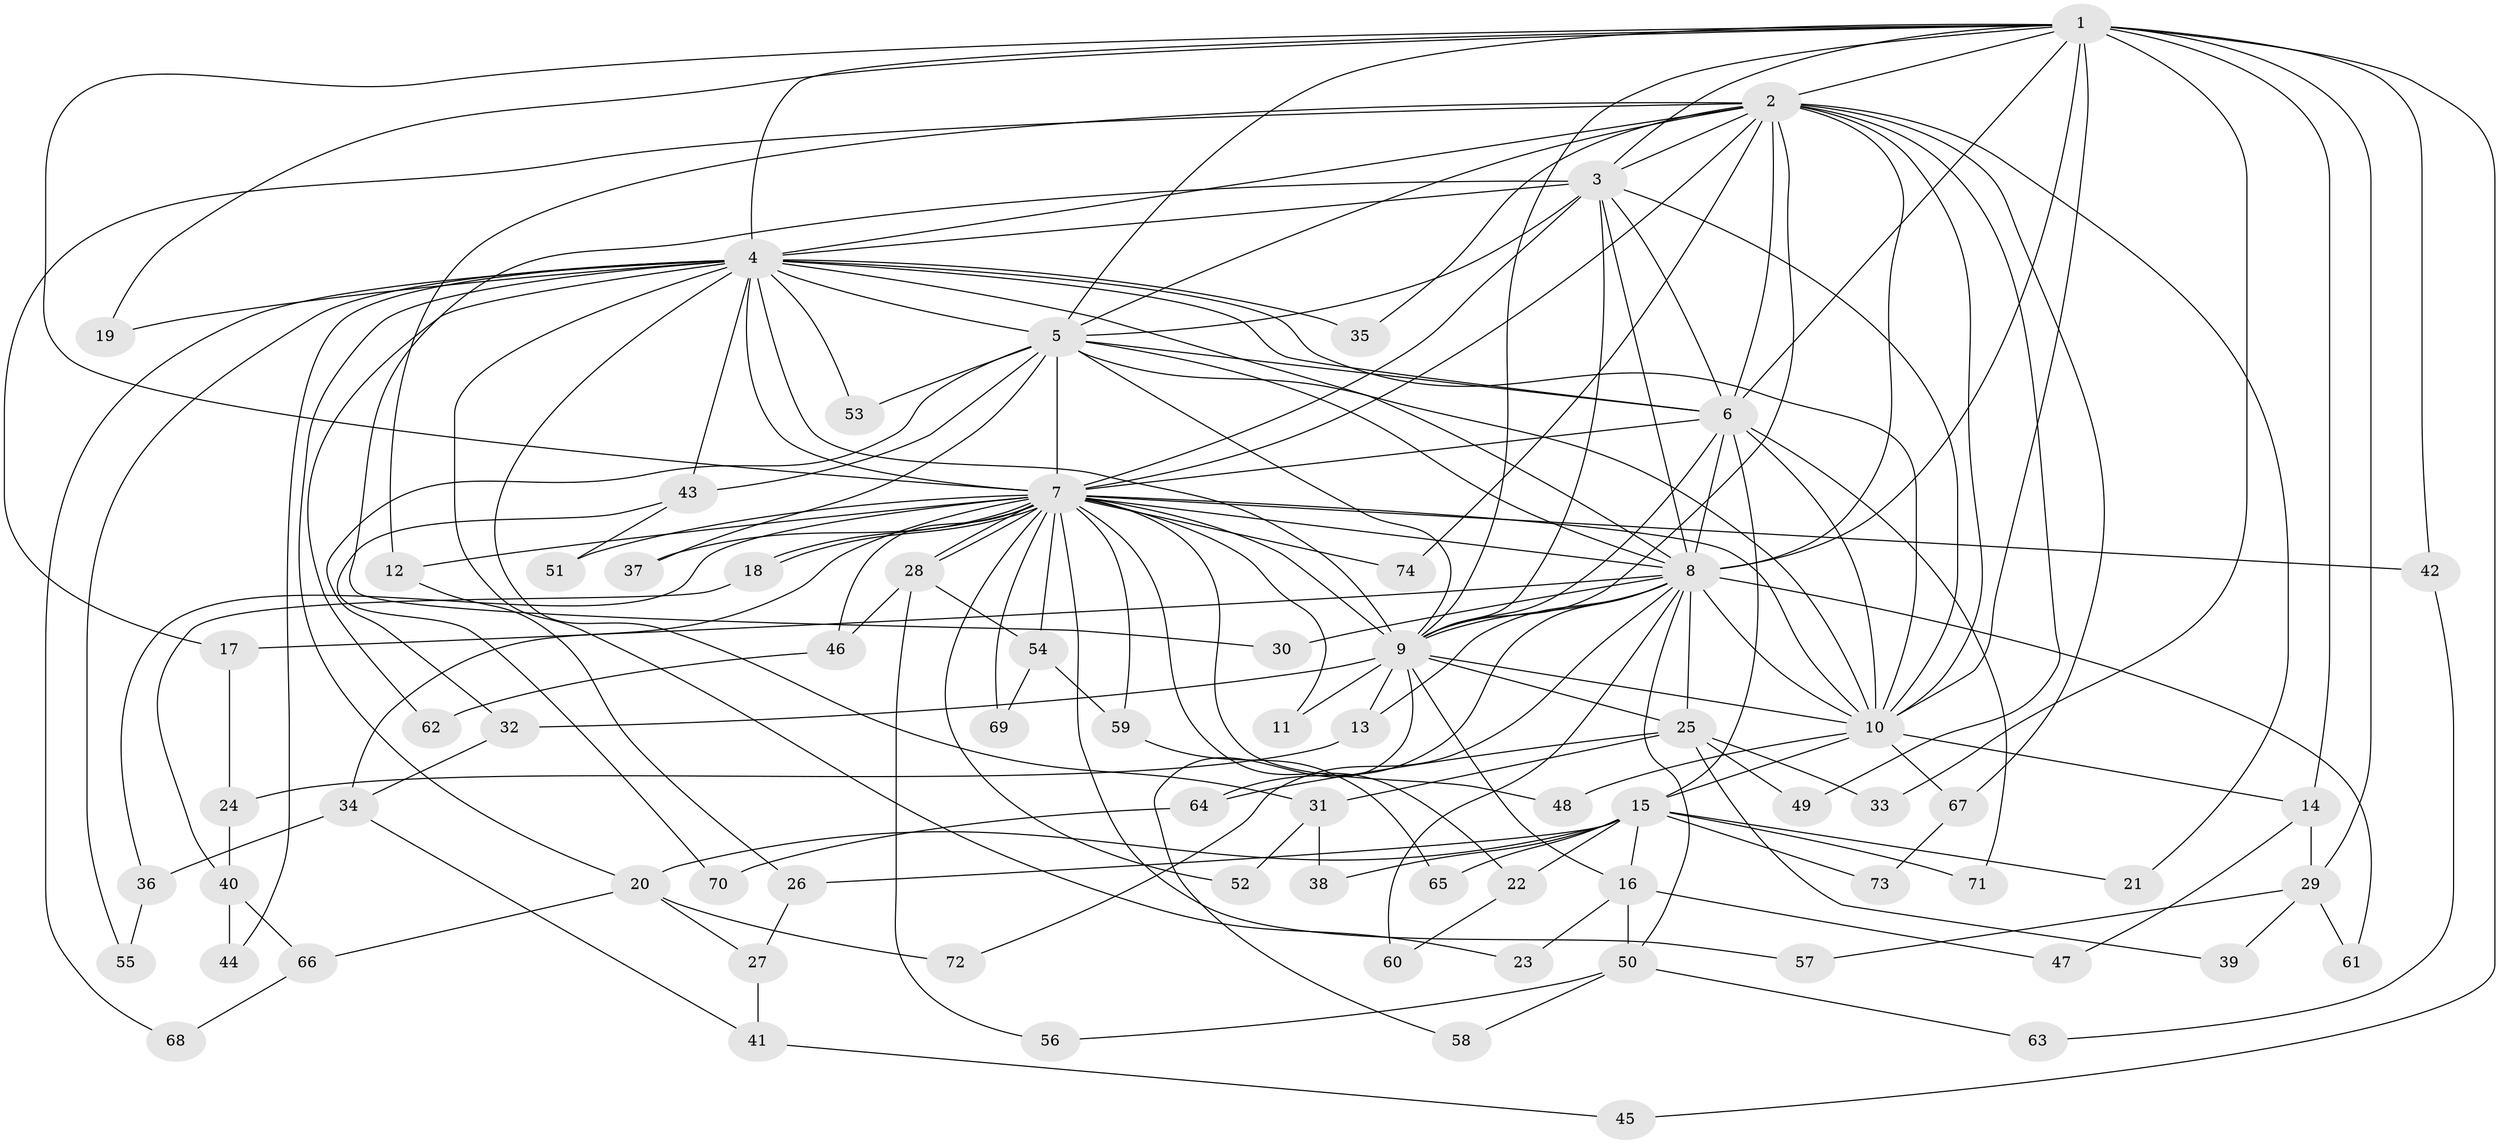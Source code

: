 // coarse degree distribution, {28: 0.022222222222222223, 9: 0.022222222222222223, 12: 0.022222222222222223, 1: 0.044444444444444446, 3: 0.2, 5: 0.13333333333333333, 8: 0.022222222222222223, 2: 0.4222222222222222, 4: 0.1111111111111111}
// Generated by graph-tools (version 1.1) at 2025/49/03/04/25 22:49:45]
// undirected, 74 vertices, 173 edges
graph export_dot {
  node [color=gray90,style=filled];
  1;
  2;
  3;
  4;
  5;
  6;
  7;
  8;
  9;
  10;
  11;
  12;
  13;
  14;
  15;
  16;
  17;
  18;
  19;
  20;
  21;
  22;
  23;
  24;
  25;
  26;
  27;
  28;
  29;
  30;
  31;
  32;
  33;
  34;
  35;
  36;
  37;
  38;
  39;
  40;
  41;
  42;
  43;
  44;
  45;
  46;
  47;
  48;
  49;
  50;
  51;
  52;
  53;
  54;
  55;
  56;
  57;
  58;
  59;
  60;
  61;
  62;
  63;
  64;
  65;
  66;
  67;
  68;
  69;
  70;
  71;
  72;
  73;
  74;
  1 -- 2;
  1 -- 3;
  1 -- 4;
  1 -- 5;
  1 -- 6;
  1 -- 7;
  1 -- 8;
  1 -- 9;
  1 -- 10;
  1 -- 14;
  1 -- 19;
  1 -- 29;
  1 -- 33;
  1 -- 42;
  1 -- 45;
  2 -- 3;
  2 -- 4;
  2 -- 5;
  2 -- 6;
  2 -- 7;
  2 -- 8;
  2 -- 9;
  2 -- 10;
  2 -- 12;
  2 -- 17;
  2 -- 21;
  2 -- 35;
  2 -- 49;
  2 -- 67;
  2 -- 74;
  3 -- 4;
  3 -- 5;
  3 -- 6;
  3 -- 7;
  3 -- 8;
  3 -- 9;
  3 -- 10;
  3 -- 30;
  4 -- 5;
  4 -- 6;
  4 -- 7;
  4 -- 8;
  4 -- 9;
  4 -- 10;
  4 -- 19;
  4 -- 20;
  4 -- 23;
  4 -- 31;
  4 -- 35;
  4 -- 43;
  4 -- 44;
  4 -- 53;
  4 -- 55;
  4 -- 62;
  4 -- 68;
  5 -- 6;
  5 -- 7;
  5 -- 8;
  5 -- 9;
  5 -- 10;
  5 -- 32;
  5 -- 37;
  5 -- 43;
  5 -- 53;
  6 -- 7;
  6 -- 8;
  6 -- 9;
  6 -- 10;
  6 -- 15;
  6 -- 71;
  7 -- 8;
  7 -- 9;
  7 -- 10;
  7 -- 11;
  7 -- 12;
  7 -- 18;
  7 -- 18;
  7 -- 22;
  7 -- 28;
  7 -- 28;
  7 -- 34;
  7 -- 36;
  7 -- 37;
  7 -- 42;
  7 -- 46;
  7 -- 48;
  7 -- 51;
  7 -- 52;
  7 -- 54;
  7 -- 57;
  7 -- 59;
  7 -- 69;
  7 -- 74;
  8 -- 9;
  8 -- 10;
  8 -- 13;
  8 -- 17;
  8 -- 25;
  8 -- 30;
  8 -- 50;
  8 -- 60;
  8 -- 61;
  8 -- 64;
  8 -- 72;
  9 -- 10;
  9 -- 11;
  9 -- 13;
  9 -- 16;
  9 -- 25;
  9 -- 32;
  9 -- 58;
  10 -- 14;
  10 -- 15;
  10 -- 48;
  10 -- 67;
  12 -- 26;
  13 -- 24;
  14 -- 29;
  14 -- 47;
  15 -- 16;
  15 -- 20;
  15 -- 21;
  15 -- 22;
  15 -- 26;
  15 -- 38;
  15 -- 65;
  15 -- 71;
  15 -- 73;
  16 -- 23;
  16 -- 47;
  16 -- 50;
  17 -- 24;
  18 -- 40;
  20 -- 27;
  20 -- 66;
  20 -- 72;
  22 -- 60;
  24 -- 40;
  25 -- 31;
  25 -- 33;
  25 -- 39;
  25 -- 49;
  25 -- 64;
  26 -- 27;
  27 -- 41;
  28 -- 46;
  28 -- 54;
  28 -- 56;
  29 -- 39;
  29 -- 57;
  29 -- 61;
  31 -- 38;
  31 -- 52;
  32 -- 34;
  34 -- 36;
  34 -- 41;
  36 -- 55;
  40 -- 44;
  40 -- 66;
  41 -- 45;
  42 -- 63;
  43 -- 51;
  43 -- 70;
  46 -- 62;
  50 -- 56;
  50 -- 58;
  50 -- 63;
  54 -- 59;
  54 -- 69;
  59 -- 65;
  64 -- 70;
  66 -- 68;
  67 -- 73;
}
